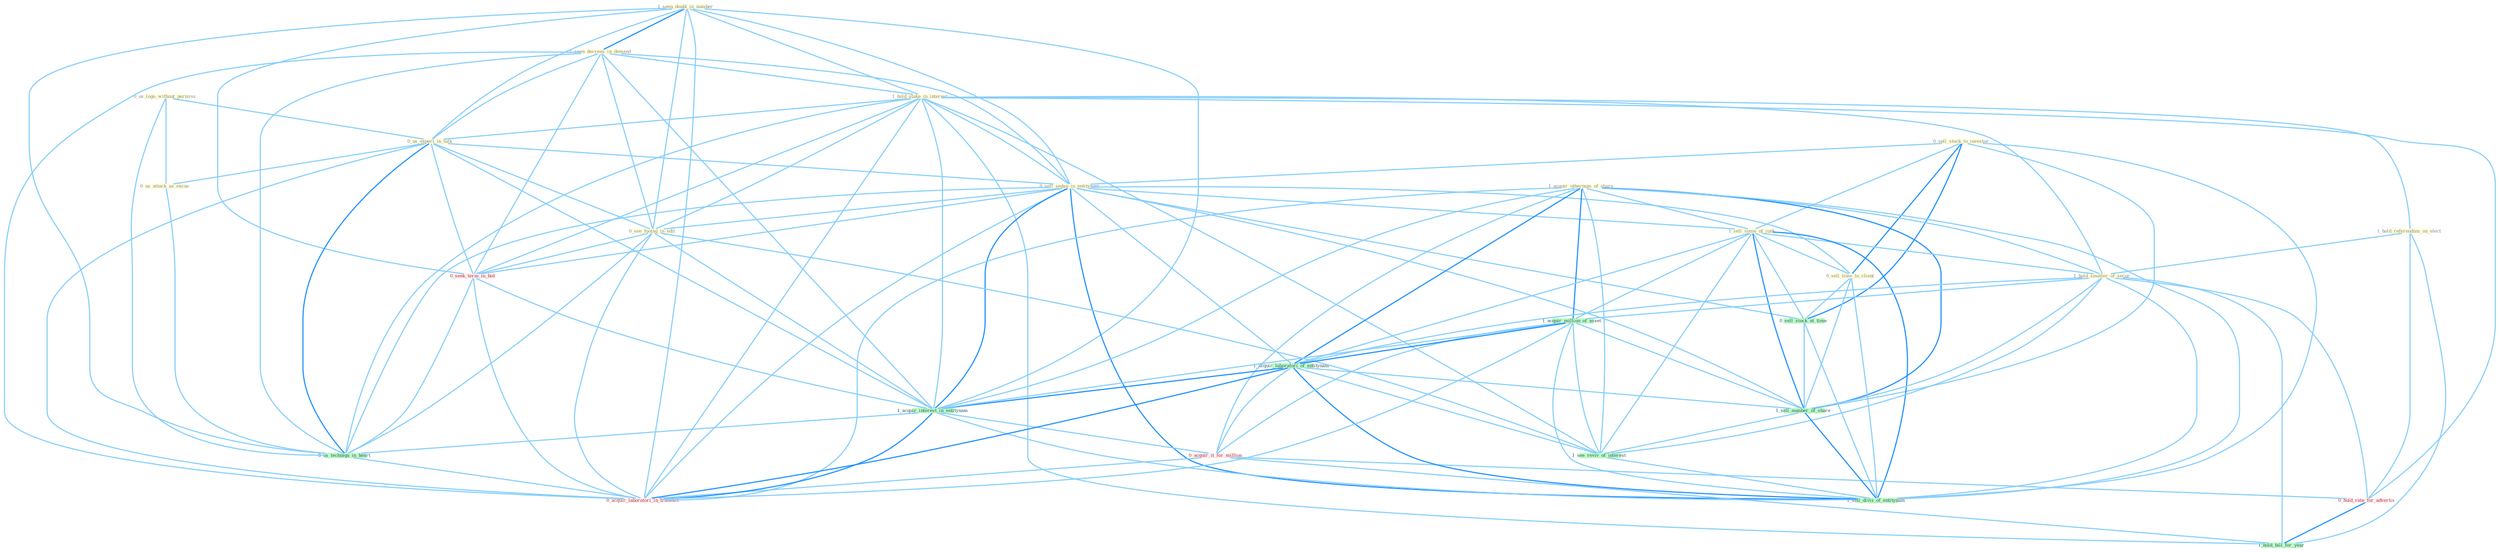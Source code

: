 Graph G{ 
    node
    [shape=polygon,style=filled,width=.5,height=.06,color="#BDFCC9",fixedsize=true,fontsize=4,
    fontcolor="#2f4f4f"];
    {node
    [color="#ffffe0", fontcolor="#8b7d6b"] "0_us_logo_without_permiss " "1_seen_doubl_in_number " "1_seen_decreas_in_demand " "0_sell_stock_to_investor " "1_hold_stake_in_interest " "0_us_experi_in_talk " "1_hold_referendum_on_elect " "0_us_attack_as_excus " "0_sell_sedan_in_entitynam " "1_acquir_othernum_of_share " "1_sell_some_of_junk " "0_see_footag_in_edit " "0_sell_time_to_client " "1_hold_smatter_of_secur "}
{node [color="#fff0f5", fontcolor="#b22222"] "0_seek_term_in_bid " "0_acquir_it_for_million " "0_hold_rate_for_advertis " "0_acquir_laboratori_in_transact "}
edge [color="#B0E2FF"];

	"0_us_logo_without_permiss " -- "0_us_experi_in_talk " [w="1", color="#87cefa" ];
	"0_us_logo_without_permiss " -- "0_us_attack_as_excus " [w="1", color="#87cefa" ];
	"0_us_logo_without_permiss " -- "0_us_techniqu_in_heart " [w="1", color="#87cefa" ];
	"1_seen_doubl_in_number " -- "1_seen_decreas_in_demand " [w="2", color="#1e90ff" , len=0.8];
	"1_seen_doubl_in_number " -- "1_hold_stake_in_interest " [w="1", color="#87cefa" ];
	"1_seen_doubl_in_number " -- "0_us_experi_in_talk " [w="1", color="#87cefa" ];
	"1_seen_doubl_in_number " -- "0_sell_sedan_in_entitynam " [w="1", color="#87cefa" ];
	"1_seen_doubl_in_number " -- "0_see_footag_in_edit " [w="1", color="#87cefa" ];
	"1_seen_doubl_in_number " -- "0_seek_term_in_bid " [w="1", color="#87cefa" ];
	"1_seen_doubl_in_number " -- "1_acquir_interest_in_entitynam " [w="1", color="#87cefa" ];
	"1_seen_doubl_in_number " -- "0_us_techniqu_in_heart " [w="1", color="#87cefa" ];
	"1_seen_doubl_in_number " -- "0_acquir_laboratori_in_transact " [w="1", color="#87cefa" ];
	"1_seen_decreas_in_demand " -- "1_hold_stake_in_interest " [w="1", color="#87cefa" ];
	"1_seen_decreas_in_demand " -- "0_us_experi_in_talk " [w="1", color="#87cefa" ];
	"1_seen_decreas_in_demand " -- "0_sell_sedan_in_entitynam " [w="1", color="#87cefa" ];
	"1_seen_decreas_in_demand " -- "0_see_footag_in_edit " [w="1", color="#87cefa" ];
	"1_seen_decreas_in_demand " -- "0_seek_term_in_bid " [w="1", color="#87cefa" ];
	"1_seen_decreas_in_demand " -- "1_acquir_interest_in_entitynam " [w="1", color="#87cefa" ];
	"1_seen_decreas_in_demand " -- "0_us_techniqu_in_heart " [w="1", color="#87cefa" ];
	"1_seen_decreas_in_demand " -- "0_acquir_laboratori_in_transact " [w="1", color="#87cefa" ];
	"0_sell_stock_to_investor " -- "0_sell_sedan_in_entitynam " [w="1", color="#87cefa" ];
	"0_sell_stock_to_investor " -- "1_sell_some_of_junk " [w="1", color="#87cefa" ];
	"0_sell_stock_to_investor " -- "0_sell_time_to_client " [w="2", color="#1e90ff" , len=0.8];
	"0_sell_stock_to_investor " -- "0_sell_stock_at_time " [w="2", color="#1e90ff" , len=0.8];
	"0_sell_stock_to_investor " -- "1_sell_number_of_share " [w="1", color="#87cefa" ];
	"0_sell_stock_to_investor " -- "1_sell_divis_of_entitynam " [w="1", color="#87cefa" ];
	"1_hold_stake_in_interest " -- "0_us_experi_in_talk " [w="1", color="#87cefa" ];
	"1_hold_stake_in_interest " -- "1_hold_referendum_on_elect " [w="1", color="#87cefa" ];
	"1_hold_stake_in_interest " -- "0_sell_sedan_in_entitynam " [w="1", color="#87cefa" ];
	"1_hold_stake_in_interest " -- "0_see_footag_in_edit " [w="1", color="#87cefa" ];
	"1_hold_stake_in_interest " -- "1_hold_smatter_of_secur " [w="1", color="#87cefa" ];
	"1_hold_stake_in_interest " -- "0_seek_term_in_bid " [w="1", color="#87cefa" ];
	"1_hold_stake_in_interest " -- "1_acquir_interest_in_entitynam " [w="1", color="#87cefa" ];
	"1_hold_stake_in_interest " -- "0_us_techniqu_in_heart " [w="1", color="#87cefa" ];
	"1_hold_stake_in_interest " -- "0_hold_rate_for_advertis " [w="1", color="#87cefa" ];
	"1_hold_stake_in_interest " -- "0_acquir_laboratori_in_transact " [w="1", color="#87cefa" ];
	"1_hold_stake_in_interest " -- "1_see_reviv_of_interest " [w="1", color="#87cefa" ];
	"1_hold_stake_in_interest " -- "1_hold_bill_for_year " [w="1", color="#87cefa" ];
	"0_us_experi_in_talk " -- "0_us_attack_as_excus " [w="1", color="#87cefa" ];
	"0_us_experi_in_talk " -- "0_sell_sedan_in_entitynam " [w="1", color="#87cefa" ];
	"0_us_experi_in_talk " -- "0_see_footag_in_edit " [w="1", color="#87cefa" ];
	"0_us_experi_in_talk " -- "0_seek_term_in_bid " [w="1", color="#87cefa" ];
	"0_us_experi_in_talk " -- "1_acquir_interest_in_entitynam " [w="1", color="#87cefa" ];
	"0_us_experi_in_talk " -- "0_us_techniqu_in_heart " [w="2", color="#1e90ff" , len=0.8];
	"0_us_experi_in_talk " -- "0_acquir_laboratori_in_transact " [w="1", color="#87cefa" ];
	"1_hold_referendum_on_elect " -- "1_hold_smatter_of_secur " [w="1", color="#87cefa" ];
	"1_hold_referendum_on_elect " -- "0_hold_rate_for_advertis " [w="1", color="#87cefa" ];
	"1_hold_referendum_on_elect " -- "1_hold_bill_for_year " [w="1", color="#87cefa" ];
	"0_us_attack_as_excus " -- "0_us_techniqu_in_heart " [w="1", color="#87cefa" ];
	"0_sell_sedan_in_entitynam " -- "1_sell_some_of_junk " [w="1", color="#87cefa" ];
	"0_sell_sedan_in_entitynam " -- "0_see_footag_in_edit " [w="1", color="#87cefa" ];
	"0_sell_sedan_in_entitynam " -- "0_sell_time_to_client " [w="1", color="#87cefa" ];
	"0_sell_sedan_in_entitynam " -- "1_acquir_laboratori_of_entitynam " [w="1", color="#87cefa" ];
	"0_sell_sedan_in_entitynam " -- "0_seek_term_in_bid " [w="1", color="#87cefa" ];
	"0_sell_sedan_in_entitynam " -- "1_acquir_interest_in_entitynam " [w="2", color="#1e90ff" , len=0.8];
	"0_sell_sedan_in_entitynam " -- "0_us_techniqu_in_heart " [w="1", color="#87cefa" ];
	"0_sell_sedan_in_entitynam " -- "0_acquir_laboratori_in_transact " [w="1", color="#87cefa" ];
	"0_sell_sedan_in_entitynam " -- "0_sell_stock_at_time " [w="1", color="#87cefa" ];
	"0_sell_sedan_in_entitynam " -- "1_sell_number_of_share " [w="1", color="#87cefa" ];
	"0_sell_sedan_in_entitynam " -- "1_sell_divis_of_entitynam " [w="2", color="#1e90ff" , len=0.8];
	"1_acquir_othernum_of_share " -- "1_sell_some_of_junk " [w="1", color="#87cefa" ];
	"1_acquir_othernum_of_share " -- "1_hold_smatter_of_secur " [w="1", color="#87cefa" ];
	"1_acquir_othernum_of_share " -- "1_acquir_million_of_asset " [w="2", color="#1e90ff" , len=0.8];
	"1_acquir_othernum_of_share " -- "1_acquir_laboratori_of_entitynam " [w="2", color="#1e90ff" , len=0.8];
	"1_acquir_othernum_of_share " -- "1_acquir_interest_in_entitynam " [w="1", color="#87cefa" ];
	"1_acquir_othernum_of_share " -- "0_acquir_it_for_million " [w="1", color="#87cefa" ];
	"1_acquir_othernum_of_share " -- "0_acquir_laboratori_in_transact " [w="1", color="#87cefa" ];
	"1_acquir_othernum_of_share " -- "1_sell_number_of_share " [w="2", color="#1e90ff" , len=0.8];
	"1_acquir_othernum_of_share " -- "1_see_reviv_of_interest " [w="1", color="#87cefa" ];
	"1_acquir_othernum_of_share " -- "1_sell_divis_of_entitynam " [w="1", color="#87cefa" ];
	"1_sell_some_of_junk " -- "0_sell_time_to_client " [w="1", color="#87cefa" ];
	"1_sell_some_of_junk " -- "1_hold_smatter_of_secur " [w="1", color="#87cefa" ];
	"1_sell_some_of_junk " -- "1_acquir_million_of_asset " [w="1", color="#87cefa" ];
	"1_sell_some_of_junk " -- "1_acquir_laboratori_of_entitynam " [w="1", color="#87cefa" ];
	"1_sell_some_of_junk " -- "0_sell_stock_at_time " [w="1", color="#87cefa" ];
	"1_sell_some_of_junk " -- "1_sell_number_of_share " [w="2", color="#1e90ff" , len=0.8];
	"1_sell_some_of_junk " -- "1_see_reviv_of_interest " [w="1", color="#87cefa" ];
	"1_sell_some_of_junk " -- "1_sell_divis_of_entitynam " [w="2", color="#1e90ff" , len=0.8];
	"0_see_footag_in_edit " -- "0_seek_term_in_bid " [w="1", color="#87cefa" ];
	"0_see_footag_in_edit " -- "1_acquir_interest_in_entitynam " [w="1", color="#87cefa" ];
	"0_see_footag_in_edit " -- "0_us_techniqu_in_heart " [w="1", color="#87cefa" ];
	"0_see_footag_in_edit " -- "0_acquir_laboratori_in_transact " [w="1", color="#87cefa" ];
	"0_see_footag_in_edit " -- "1_see_reviv_of_interest " [w="1", color="#87cefa" ];
	"0_sell_time_to_client " -- "0_sell_stock_at_time " [w="1", color="#87cefa" ];
	"0_sell_time_to_client " -- "1_sell_number_of_share " [w="1", color="#87cefa" ];
	"0_sell_time_to_client " -- "1_sell_divis_of_entitynam " [w="1", color="#87cefa" ];
	"1_hold_smatter_of_secur " -- "1_acquir_million_of_asset " [w="1", color="#87cefa" ];
	"1_hold_smatter_of_secur " -- "1_acquir_laboratori_of_entitynam " [w="1", color="#87cefa" ];
	"1_hold_smatter_of_secur " -- "0_hold_rate_for_advertis " [w="1", color="#87cefa" ];
	"1_hold_smatter_of_secur " -- "1_sell_number_of_share " [w="1", color="#87cefa" ];
	"1_hold_smatter_of_secur " -- "1_see_reviv_of_interest " [w="1", color="#87cefa" ];
	"1_hold_smatter_of_secur " -- "1_hold_bill_for_year " [w="1", color="#87cefa" ];
	"1_hold_smatter_of_secur " -- "1_sell_divis_of_entitynam " [w="1", color="#87cefa" ];
	"1_acquir_million_of_asset " -- "1_acquir_laboratori_of_entitynam " [w="2", color="#1e90ff" , len=0.8];
	"1_acquir_million_of_asset " -- "1_acquir_interest_in_entitynam " [w="1", color="#87cefa" ];
	"1_acquir_million_of_asset " -- "0_acquir_it_for_million " [w="1", color="#87cefa" ];
	"1_acquir_million_of_asset " -- "0_acquir_laboratori_in_transact " [w="1", color="#87cefa" ];
	"1_acquir_million_of_asset " -- "1_sell_number_of_share " [w="1", color="#87cefa" ];
	"1_acquir_million_of_asset " -- "1_see_reviv_of_interest " [w="1", color="#87cefa" ];
	"1_acquir_million_of_asset " -- "1_sell_divis_of_entitynam " [w="1", color="#87cefa" ];
	"1_acquir_laboratori_of_entitynam " -- "1_acquir_interest_in_entitynam " [w="2", color="#1e90ff" , len=0.8];
	"1_acquir_laboratori_of_entitynam " -- "0_acquir_it_for_million " [w="1", color="#87cefa" ];
	"1_acquir_laboratori_of_entitynam " -- "0_acquir_laboratori_in_transact " [w="2", color="#1e90ff" , len=0.8];
	"1_acquir_laboratori_of_entitynam " -- "1_sell_number_of_share " [w="1", color="#87cefa" ];
	"1_acquir_laboratori_of_entitynam " -- "1_see_reviv_of_interest " [w="1", color="#87cefa" ];
	"1_acquir_laboratori_of_entitynam " -- "1_sell_divis_of_entitynam " [w="2", color="#1e90ff" , len=0.8];
	"0_seek_term_in_bid " -- "1_acquir_interest_in_entitynam " [w="1", color="#87cefa" ];
	"0_seek_term_in_bid " -- "0_us_techniqu_in_heart " [w="1", color="#87cefa" ];
	"0_seek_term_in_bid " -- "0_acquir_laboratori_in_transact " [w="1", color="#87cefa" ];
	"1_acquir_interest_in_entitynam " -- "0_us_techniqu_in_heart " [w="1", color="#87cefa" ];
	"1_acquir_interest_in_entitynam " -- "0_acquir_it_for_million " [w="1", color="#87cefa" ];
	"1_acquir_interest_in_entitynam " -- "0_acquir_laboratori_in_transact " [w="2", color="#1e90ff" , len=0.8];
	"1_acquir_interest_in_entitynam " -- "1_sell_divis_of_entitynam " [w="1", color="#87cefa" ];
	"0_us_techniqu_in_heart " -- "0_acquir_laboratori_in_transact " [w="1", color="#87cefa" ];
	"0_acquir_it_for_million " -- "0_hold_rate_for_advertis " [w="1", color="#87cefa" ];
	"0_acquir_it_for_million " -- "0_acquir_laboratori_in_transact " [w="1", color="#87cefa" ];
	"0_acquir_it_for_million " -- "1_hold_bill_for_year " [w="1", color="#87cefa" ];
	"0_hold_rate_for_advertis " -- "1_hold_bill_for_year " [w="2", color="#1e90ff" , len=0.8];
	"0_sell_stock_at_time " -- "1_sell_number_of_share " [w="1", color="#87cefa" ];
	"0_sell_stock_at_time " -- "1_sell_divis_of_entitynam " [w="1", color="#87cefa" ];
	"1_sell_number_of_share " -- "1_see_reviv_of_interest " [w="1", color="#87cefa" ];
	"1_sell_number_of_share " -- "1_sell_divis_of_entitynam " [w="2", color="#1e90ff" , len=0.8];
	"1_see_reviv_of_interest " -- "1_sell_divis_of_entitynam " [w="1", color="#87cefa" ];
}